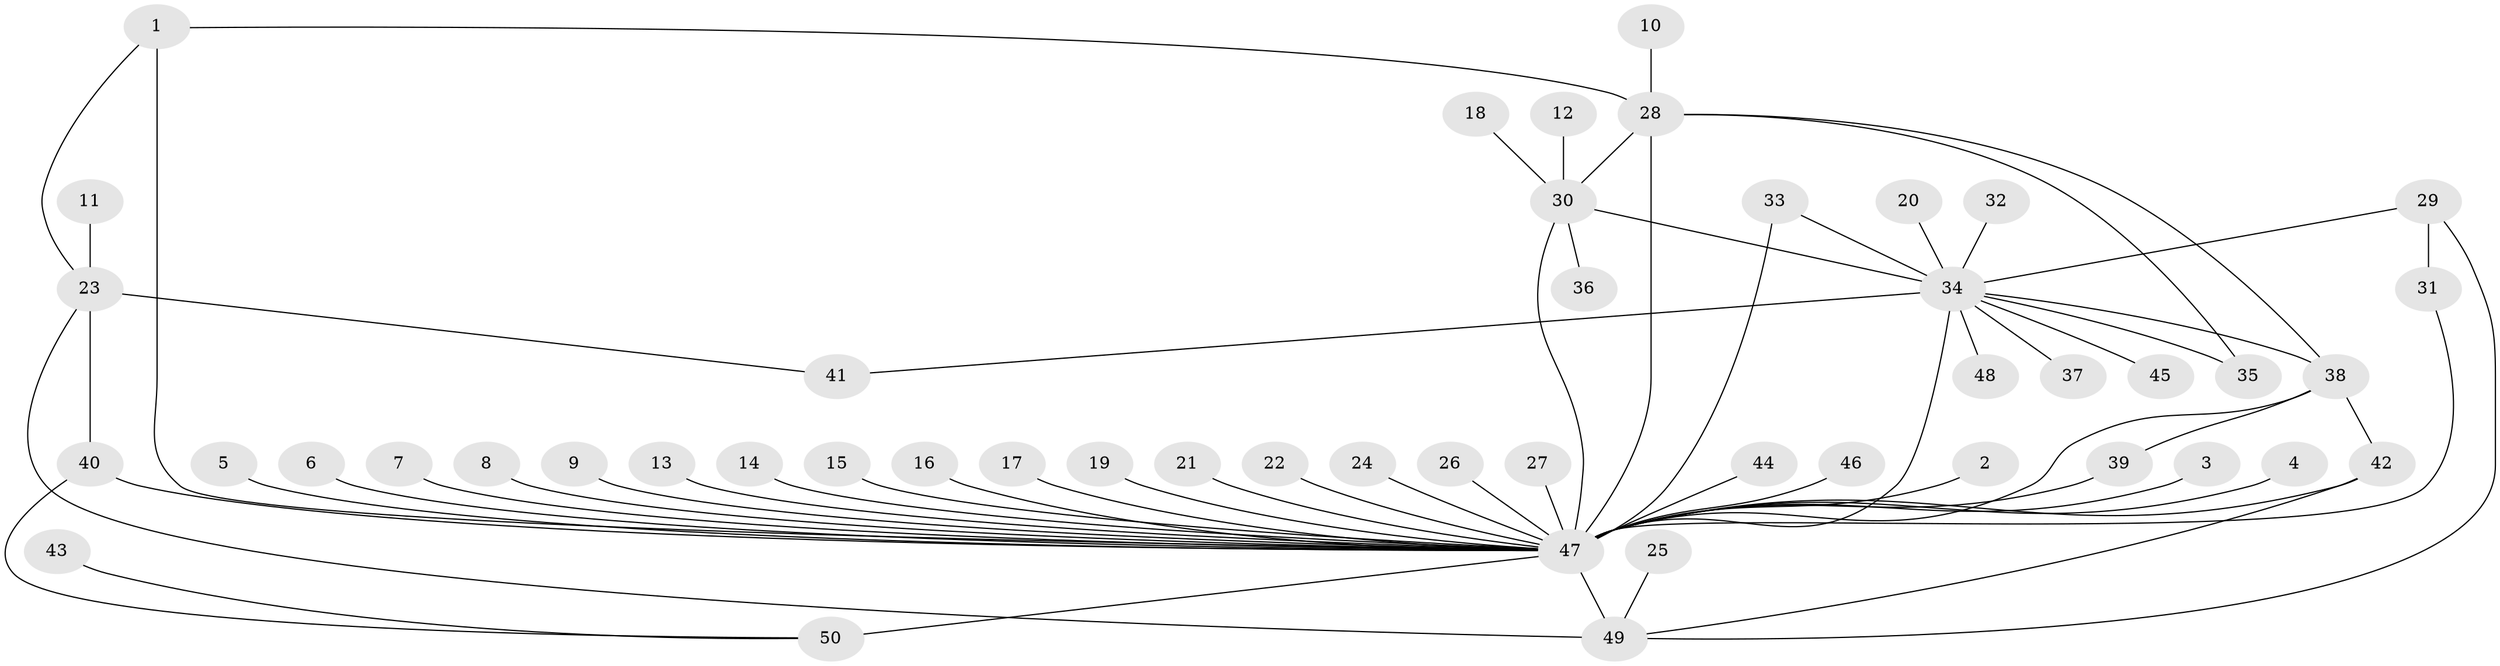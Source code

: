 // original degree distribution, {28: 0.01, 10: 0.02, 3: 0.12, 7: 0.03, 13: 0.01, 1: 0.51, 2: 0.2, 4: 0.03, 5: 0.07}
// Generated by graph-tools (version 1.1) at 2025/49/03/09/25 03:49:50]
// undirected, 50 vertices, 65 edges
graph export_dot {
graph [start="1"]
  node [color=gray90,style=filled];
  1;
  2;
  3;
  4;
  5;
  6;
  7;
  8;
  9;
  10;
  11;
  12;
  13;
  14;
  15;
  16;
  17;
  18;
  19;
  20;
  21;
  22;
  23;
  24;
  25;
  26;
  27;
  28;
  29;
  30;
  31;
  32;
  33;
  34;
  35;
  36;
  37;
  38;
  39;
  40;
  41;
  42;
  43;
  44;
  45;
  46;
  47;
  48;
  49;
  50;
  1 -- 23 [weight=1.0];
  1 -- 28 [weight=1.0];
  1 -- 47 [weight=1.0];
  2 -- 47 [weight=1.0];
  3 -- 47 [weight=1.0];
  4 -- 47 [weight=1.0];
  5 -- 47 [weight=1.0];
  6 -- 47 [weight=1.0];
  7 -- 47 [weight=1.0];
  8 -- 47 [weight=1.0];
  9 -- 47 [weight=1.0];
  10 -- 28 [weight=1.0];
  11 -- 23 [weight=1.0];
  12 -- 30 [weight=1.0];
  13 -- 47 [weight=1.0];
  14 -- 47 [weight=1.0];
  15 -- 47 [weight=1.0];
  16 -- 47 [weight=1.0];
  17 -- 47 [weight=1.0];
  18 -- 30 [weight=1.0];
  19 -- 47 [weight=1.0];
  20 -- 34 [weight=1.0];
  21 -- 47 [weight=1.0];
  22 -- 47 [weight=2.0];
  23 -- 40 [weight=1.0];
  23 -- 41 [weight=1.0];
  23 -- 49 [weight=1.0];
  24 -- 47 [weight=1.0];
  25 -- 49 [weight=1.0];
  26 -- 47 [weight=1.0];
  27 -- 47 [weight=1.0];
  28 -- 30 [weight=1.0];
  28 -- 35 [weight=1.0];
  28 -- 38 [weight=1.0];
  28 -- 47 [weight=2.0];
  29 -- 31 [weight=1.0];
  29 -- 34 [weight=1.0];
  29 -- 49 [weight=1.0];
  30 -- 34 [weight=1.0];
  30 -- 36 [weight=1.0];
  30 -- 47 [weight=2.0];
  31 -- 47 [weight=1.0];
  32 -- 34 [weight=1.0];
  33 -- 34 [weight=1.0];
  33 -- 47 [weight=1.0];
  34 -- 35 [weight=1.0];
  34 -- 37 [weight=1.0];
  34 -- 38 [weight=1.0];
  34 -- 41 [weight=1.0];
  34 -- 45 [weight=1.0];
  34 -- 47 [weight=3.0];
  34 -- 48 [weight=1.0];
  38 -- 39 [weight=1.0];
  38 -- 42 [weight=1.0];
  38 -- 47 [weight=2.0];
  39 -- 47 [weight=1.0];
  40 -- 47 [weight=1.0];
  40 -- 50 [weight=1.0];
  42 -- 47 [weight=3.0];
  42 -- 49 [weight=1.0];
  43 -- 50 [weight=1.0];
  44 -- 47 [weight=1.0];
  46 -- 47 [weight=1.0];
  47 -- 49 [weight=2.0];
  47 -- 50 [weight=2.0];
}
